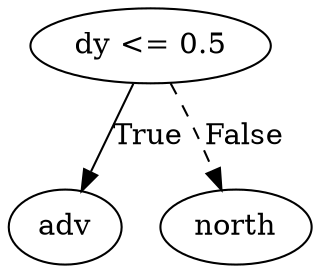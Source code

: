 digraph {
0 [label="dy <= 0.5"];
1 [label="adv"];
0 -> 1 [label="True"];
2 [label="north"];
0 -> 2 [style="dashed", label="False"];

}